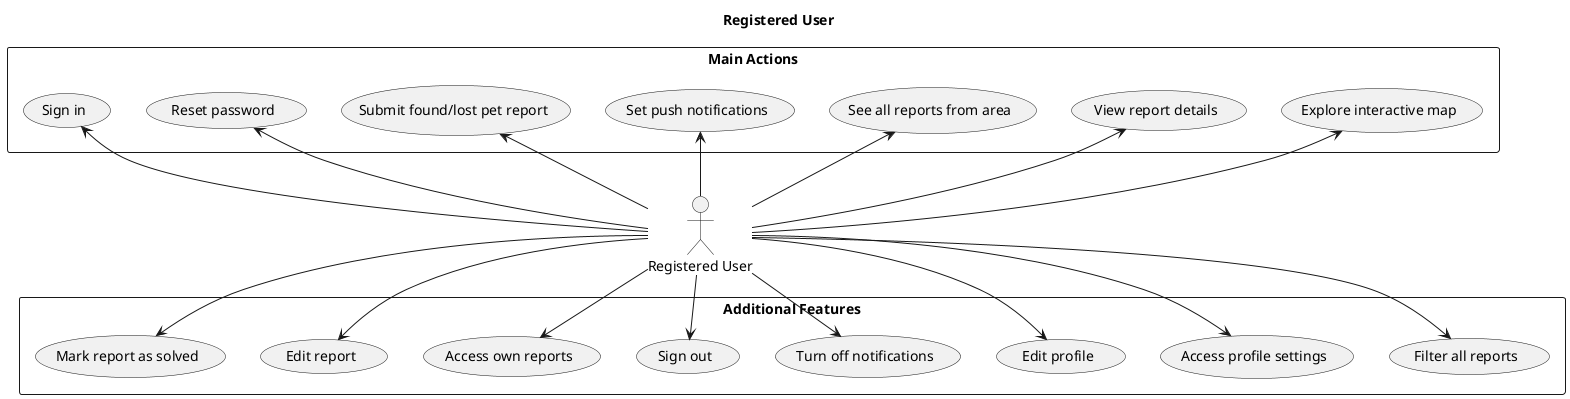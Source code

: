 @startuml
title Registered User
top to bottom direction

actor "Registered User" as RU

rectangle "Main Actions" {
  usecase "Sign in" as UC1
  usecase "Reset password" as UC2
  usecase "Submit found/lost pet report" as UC3
  usecase "Set push notifications" as UC4
  usecase "See all reports from area" as UC5
  usecase "View report details" as UC6
  usecase "Explore interactive map" as UC7
}

rectangle "Additional Features" {
  usecase "Filter all reports" as UC8
  usecase "Access profile settings" as UC9
  usecase "Edit profile" as UC10
  usecase "Turn off notifications" as UC11
  usecase "Sign out" as UC12
  usecase "Access own reports" as UC13
  usecase "Edit report" as UC14
  usecase "Mark report as solved" as UC15
}

' --- Connections ---
RU -up-> UC1
RU -up-> UC2
RU -up-> UC3
RU -up-> UC4
RU -up-> UC5
RU -up-> UC6
RU -up-> UC7 

RU -down-> UC8
RU -down-> UC9
RU -down-> UC10
RU -down-> UC11
RU -down-> UC12
RU -down-> UC13
RU -down-> UC14
RU -down-> UC15
@enduml
